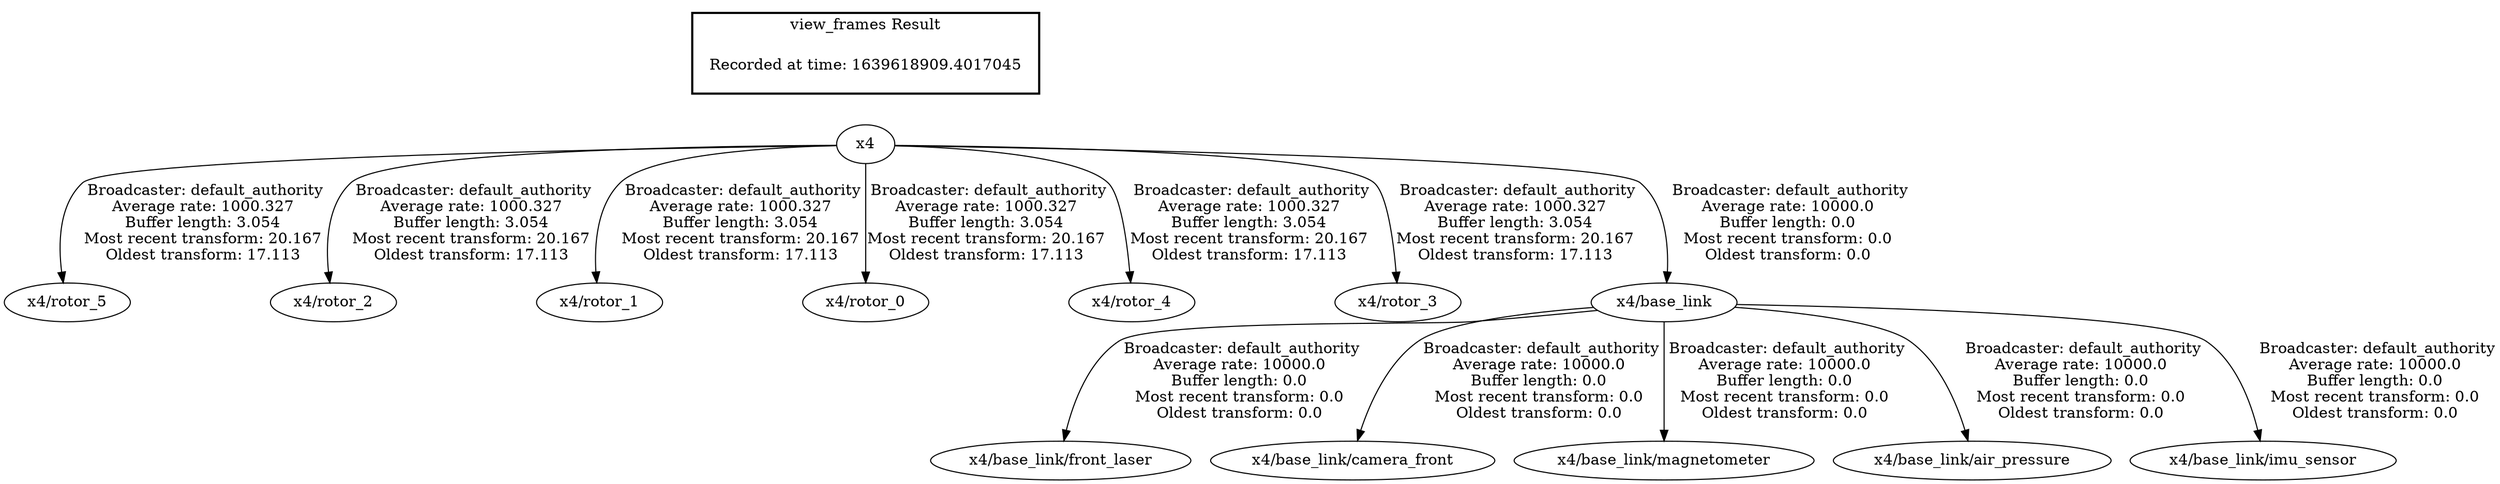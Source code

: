 digraph G {
"x4" -> "x4/rotor_5"[label=" Broadcaster: default_authority\nAverage rate: 1000.327\nBuffer length: 3.054\nMost recent transform: 20.167\nOldest transform: 17.113\n"];
"x4" -> "x4/rotor_2"[label=" Broadcaster: default_authority\nAverage rate: 1000.327\nBuffer length: 3.054\nMost recent transform: 20.167\nOldest transform: 17.113\n"];
"x4" -> "x4/rotor_1"[label=" Broadcaster: default_authority\nAverage rate: 1000.327\nBuffer length: 3.054\nMost recent transform: 20.167\nOldest transform: 17.113\n"];
"x4" -> "x4/rotor_0"[label=" Broadcaster: default_authority\nAverage rate: 1000.327\nBuffer length: 3.054\nMost recent transform: 20.167\nOldest transform: 17.113\n"];
"x4" -> "x4/rotor_4"[label=" Broadcaster: default_authority\nAverage rate: 1000.327\nBuffer length: 3.054\nMost recent transform: 20.167\nOldest transform: 17.113\n"];
"x4" -> "x4/rotor_3"[label=" Broadcaster: default_authority\nAverage rate: 1000.327\nBuffer length: 3.054\nMost recent transform: 20.167\nOldest transform: 17.113\n"];
"x4/base_link" -> "x4/base_link/front_laser"[label=" Broadcaster: default_authority\nAverage rate: 10000.0\nBuffer length: 0.0\nMost recent transform: 0.0\nOldest transform: 0.0\n"];
"x4" -> "x4/base_link"[label=" Broadcaster: default_authority\nAverage rate: 10000.0\nBuffer length: 0.0\nMost recent transform: 0.0\nOldest transform: 0.0\n"];
"x4/base_link" -> "x4/base_link/camera_front"[label=" Broadcaster: default_authority\nAverage rate: 10000.0\nBuffer length: 0.0\nMost recent transform: 0.0\nOldest transform: 0.0\n"];
"x4/base_link" -> "x4/base_link/magnetometer"[label=" Broadcaster: default_authority\nAverage rate: 10000.0\nBuffer length: 0.0\nMost recent transform: 0.0\nOldest transform: 0.0\n"];
"x4/base_link" -> "x4/base_link/air_pressure"[label=" Broadcaster: default_authority\nAverage rate: 10000.0\nBuffer length: 0.0\nMost recent transform: 0.0\nOldest transform: 0.0\n"];
"x4/base_link" -> "x4/base_link/imu_sensor"[label=" Broadcaster: default_authority\nAverage rate: 10000.0\nBuffer length: 0.0\nMost recent transform: 0.0\nOldest transform: 0.0\n"];
edge [style=invis];
 subgraph cluster_legend { style=bold; color=black; label ="view_frames Result";
"Recorded at time: 1639618909.4017045"[ shape=plaintext ] ;
}->"x4";
}